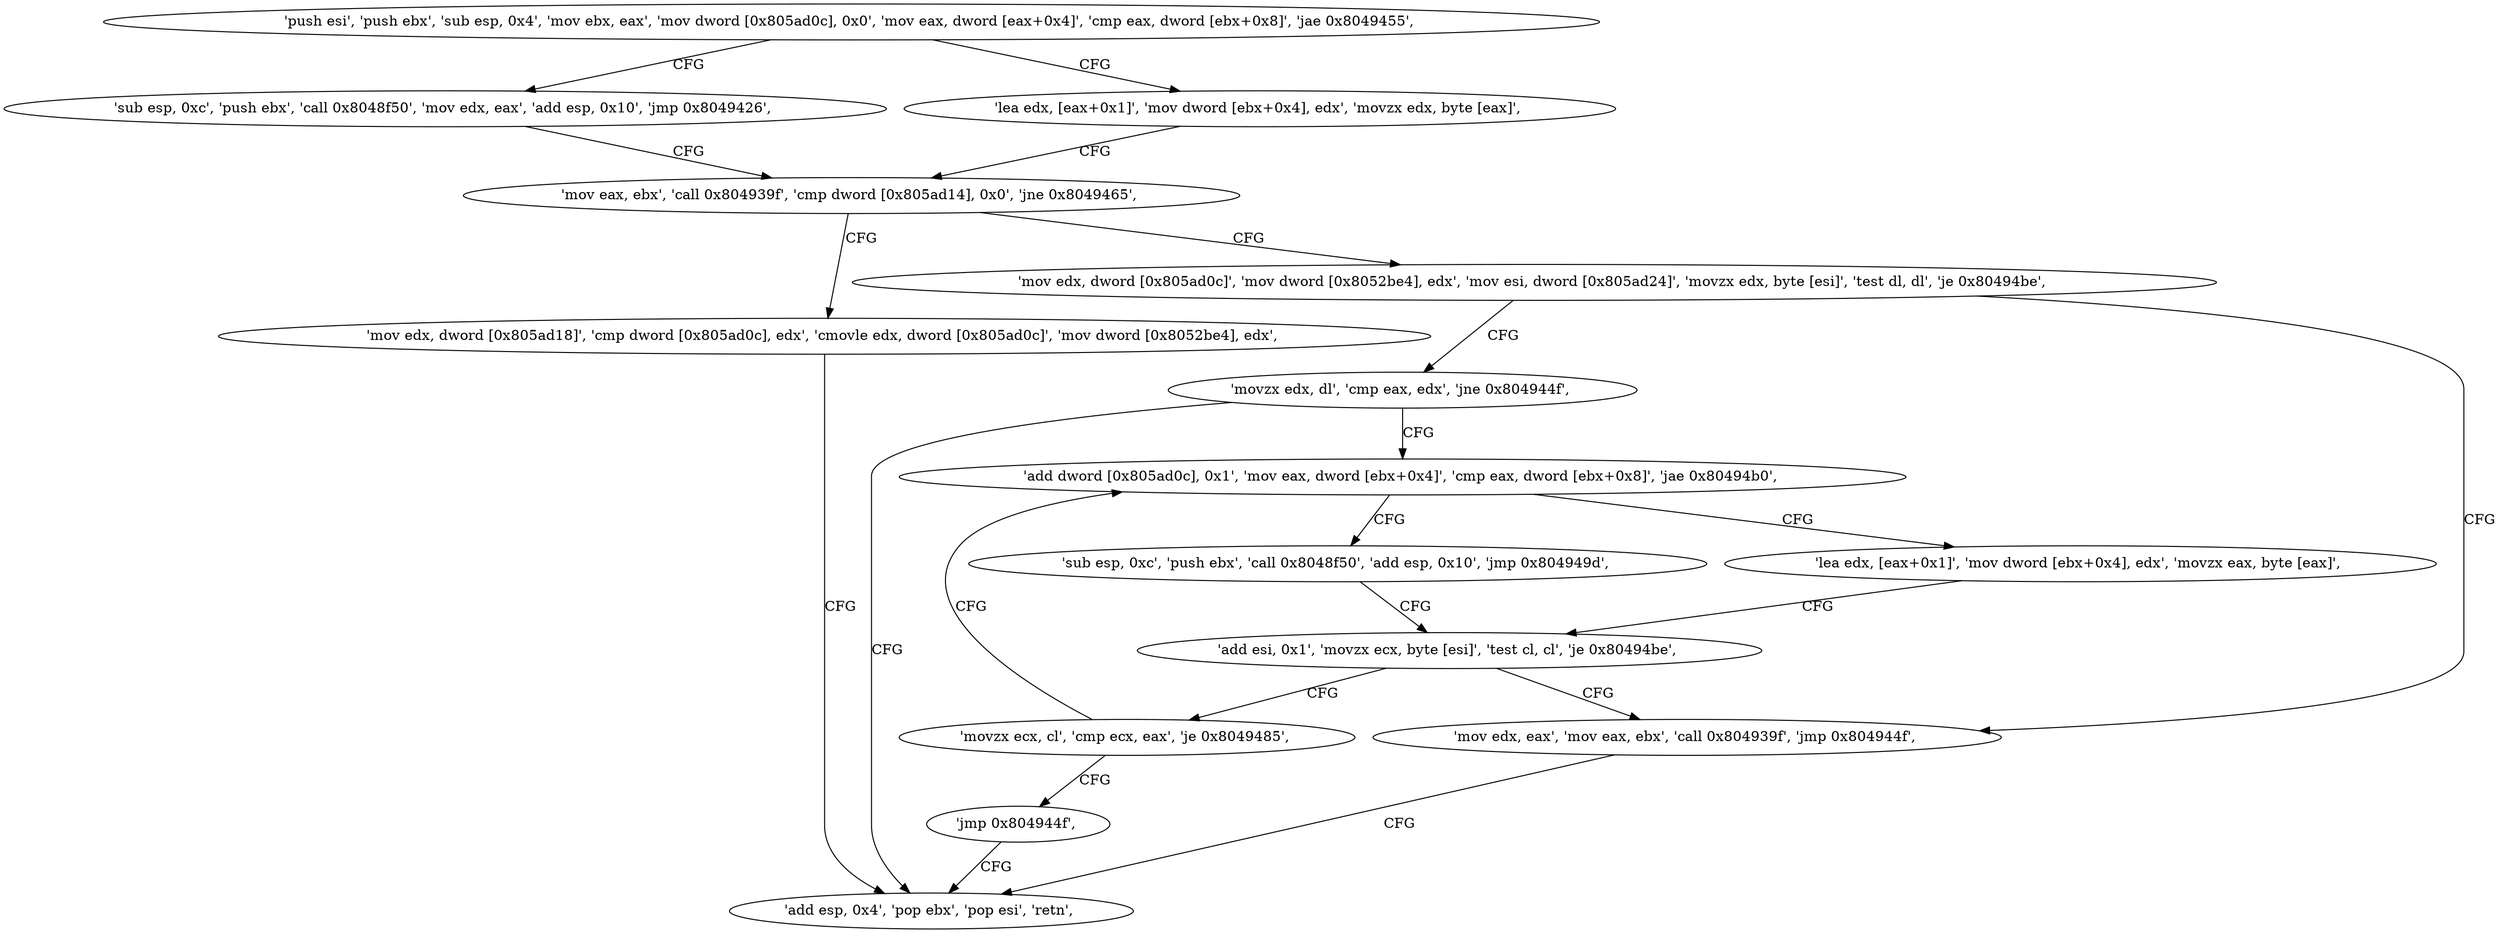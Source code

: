 digraph "func" {
"134517764" [label = "'push esi', 'push ebx', 'sub esp, 0x4', 'mov ebx, eax', 'mov dword [0x805ad0c], 0x0', 'mov eax, dword [eax+0x4]', 'cmp eax, dword [ebx+0x8]', 'jae 0x8049455', " ]
"134517845" [label = "'sub esp, 0xc', 'push ebx', 'call 0x8048f50', 'mov edx, eax', 'add esp, 0x10', 'jmp 0x8049426', " ]
"134517789" [label = "'lea edx, [eax+0x1]', 'mov dword [ebx+0x4], edx', 'movzx edx, byte [eax]', " ]
"134517798" [label = "'mov eax, ebx', 'call 0x804939f', 'cmp dword [0x805ad14], 0x0', 'jne 0x8049465', " ]
"134517861" [label = "'mov edx, dword [0x805ad0c]', 'mov dword [0x8052be4], edx', 'mov esi, dword [0x805ad24]', 'movzx edx, byte [esi]', 'test dl, dl', 'je 0x80494be', " ]
"134517814" [label = "'mov edx, dword [0x805ad18]', 'cmp dword [0x805ad0c], edx', 'cmovle edx, dword [0x805ad0c]', 'mov dword [0x8052be4], edx', " ]
"134517950" [label = "'mov edx, eax', 'mov eax, ebx', 'call 0x804939f', 'jmp 0x804944f', " ]
"134517886" [label = "'movzx edx, dl', 'cmp eax, edx', 'jne 0x804944f', " ]
"134517839" [label = "'add esp, 0x4', 'pop ebx', 'pop esi', 'retn', " ]
"134517893" [label = "'add dword [0x805ad0c], 0x1', 'mov eax, dword [ebx+0x4]', 'cmp eax, dword [ebx+0x8]', 'jae 0x80494b0', " ]
"134517936" [label = "'sub esp, 0xc', 'push ebx', 'call 0x8048f50', 'add esp, 0x10', 'jmp 0x804949d', " ]
"134517908" [label = "'lea edx, [eax+0x1]', 'mov dword [ebx+0x4], edx', 'movzx eax, byte [eax]', " ]
"134517917" [label = "'add esi, 0x1', 'movzx ecx, byte [esi]', 'test cl, cl', 'je 0x80494be', " ]
"134517927" [label = "'movzx ecx, cl', 'cmp ecx, eax', 'je 0x8049485', " ]
"134517934" [label = "'jmp 0x804944f', " ]
"134517764" -> "134517845" [ label = "CFG" ]
"134517764" -> "134517789" [ label = "CFG" ]
"134517845" -> "134517798" [ label = "CFG" ]
"134517789" -> "134517798" [ label = "CFG" ]
"134517798" -> "134517861" [ label = "CFG" ]
"134517798" -> "134517814" [ label = "CFG" ]
"134517861" -> "134517950" [ label = "CFG" ]
"134517861" -> "134517886" [ label = "CFG" ]
"134517814" -> "134517839" [ label = "CFG" ]
"134517950" -> "134517839" [ label = "CFG" ]
"134517886" -> "134517839" [ label = "CFG" ]
"134517886" -> "134517893" [ label = "CFG" ]
"134517893" -> "134517936" [ label = "CFG" ]
"134517893" -> "134517908" [ label = "CFG" ]
"134517936" -> "134517917" [ label = "CFG" ]
"134517908" -> "134517917" [ label = "CFG" ]
"134517917" -> "134517950" [ label = "CFG" ]
"134517917" -> "134517927" [ label = "CFG" ]
"134517927" -> "134517893" [ label = "CFG" ]
"134517927" -> "134517934" [ label = "CFG" ]
"134517934" -> "134517839" [ label = "CFG" ]
}
